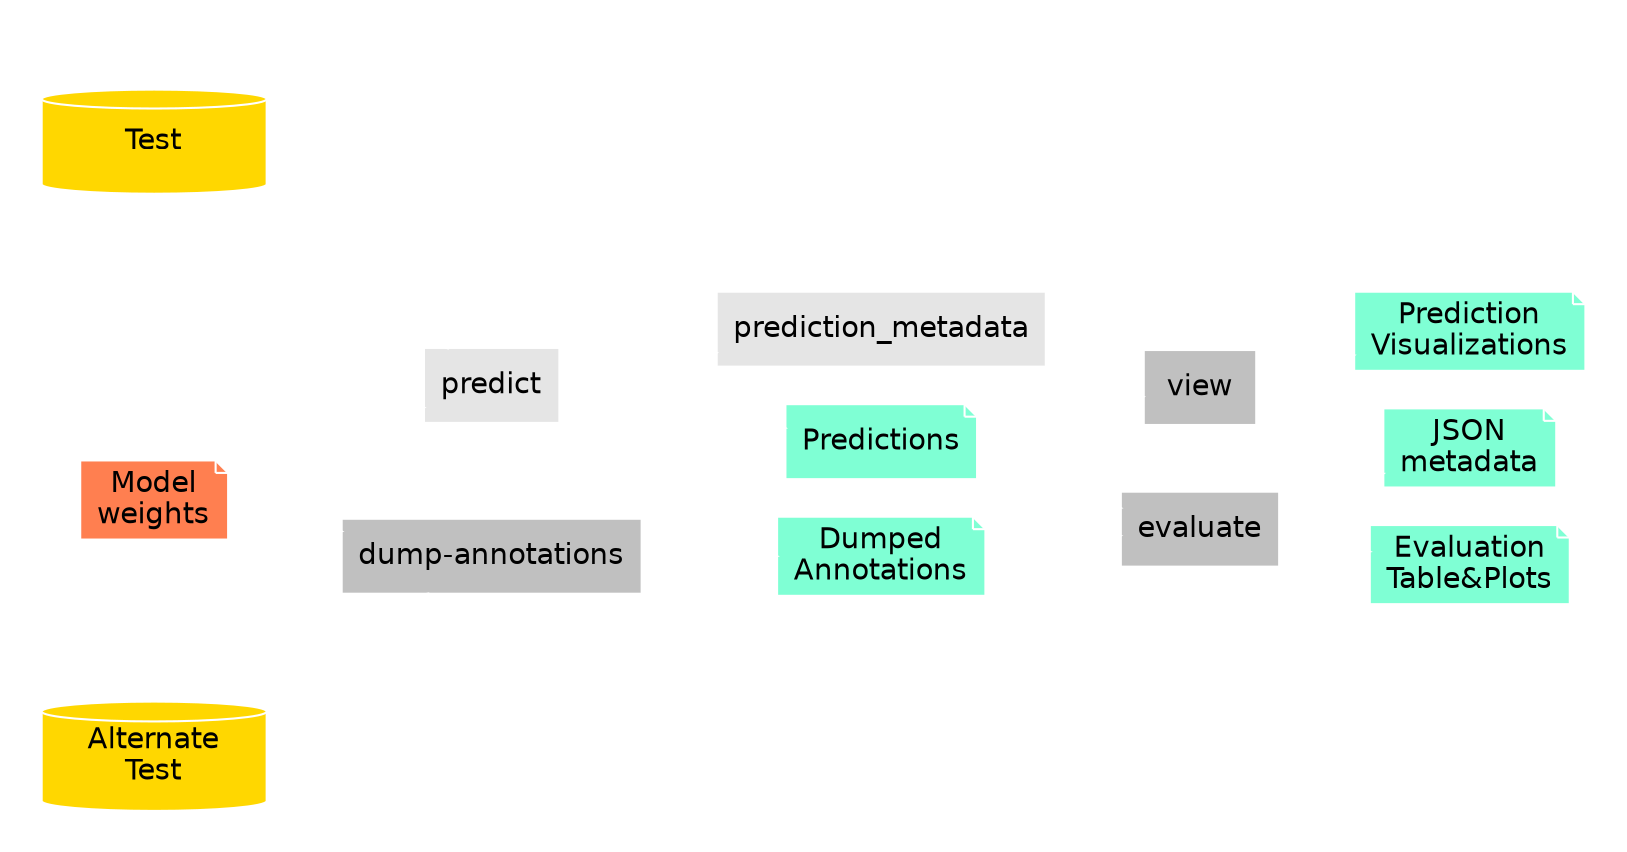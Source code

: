 # SPDX-FileCopyrightText: Copyright © 2024 Idiap Research Institute <contact@idiap.ch>
#
# SPDX-License-Identifier: GPL-3.0-or-later

digraph cli {

    fontname = "Helvetica";
    bgcolor = invis;
    node [shape = rectangle, style = filled, fontname = "Helvetica", fillcolor = gray90, color = white];
    graph [style = dotted, color = white, fontcolor = white];
    edge [color = white];
    rankdir = LR;

    subgraph data {
        cluster = true;
        rank = same;
        label = "datamodule";
        node [shape = cylinder, fillcolor = gold, fixed = true, width = 1.5, height = 0.7];
        test_data [
            label = "Test",
            href="../data-model.html",
            target="_top",
        ];
    }

    subgraph alternate {
        cluster = true;
        rank = same;
        label = "datamodule";
        node [shape = cylinder, fillcolor = gold, fixed = true, width = 1.5, height = 0.7];
        test_data2 [
            label = "Alternate\nTest",
            href="../data-model.html",
            target="_top",
        ];
    }

    subgraph segment {
        cluster = true;
        label = "segment (subcommand)";

        subgraph products {
            cluster = false;
            node [shape = note, fillcolor = aquamarine];
            model [label = "Model\nweights", fillcolor = coral];
            predictions [label = "Predictions"];
            annotations [label = "Dumped\nAnnotations"];
            evaluation [label = "Evaluation\nTable&Plots"];
            evaluation_metadata [label = "JSON\nmetadata"];
            visualizations [label = "Prediction\nVisualizations"];
        }

        subgraph commands {
            cluster = false;
            node [shape = rectangle, fillcolor = gray];
            dump_annotations [
                label = "dump-annotations",
                href="../cli.html#mednet-segment-dump-annotations",
                target="_top",
            ];
            evaluate [
                label = "evaluate",
                href="../cli.html#mednet-segment-evaluate",
                target="_top",
            ];
            view [
                label = "view",
                href="../cli.html#mednet-segment-view",
                target="_top",
            ];
        }

        subgraph workflow {
            cluster = false;
            {test_data model} -> predict -> {predictions prediction_metadata};
            {test_data2 model} -> dump_annotations -> {annotations};
            {predictions annotations} -> evaluate -> {evaluation evaluation_metadata};
            {predictions} -> view -> {visualizations};
        }
    }

}

